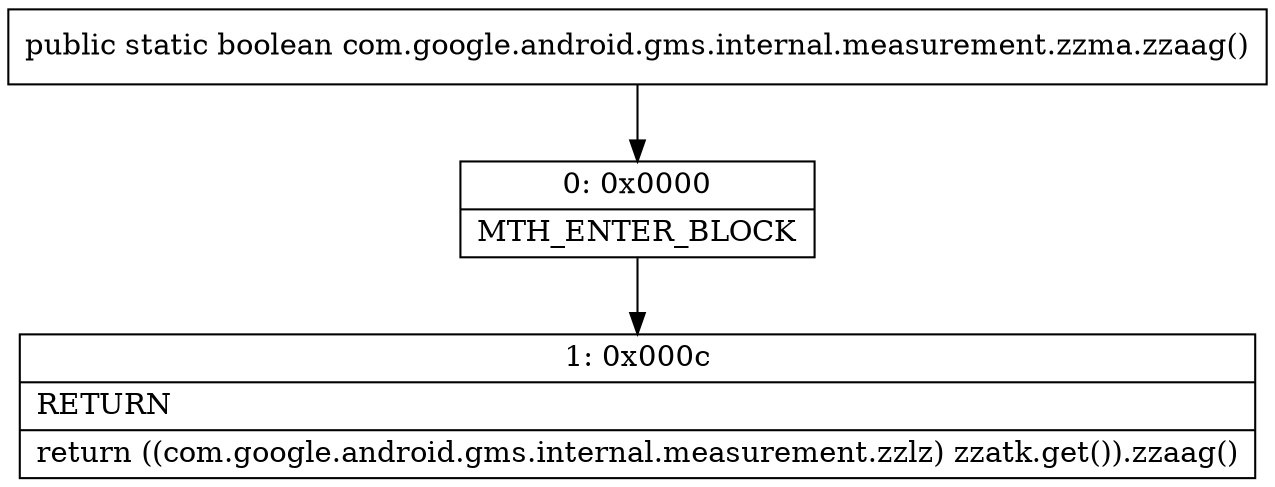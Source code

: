 digraph "CFG forcom.google.android.gms.internal.measurement.zzma.zzaag()Z" {
Node_0 [shape=record,label="{0\:\ 0x0000|MTH_ENTER_BLOCK\l}"];
Node_1 [shape=record,label="{1\:\ 0x000c|RETURN\l|return ((com.google.android.gms.internal.measurement.zzlz) zzatk.get()).zzaag()\l}"];
MethodNode[shape=record,label="{public static boolean com.google.android.gms.internal.measurement.zzma.zzaag() }"];
MethodNode -> Node_0;
Node_0 -> Node_1;
}

